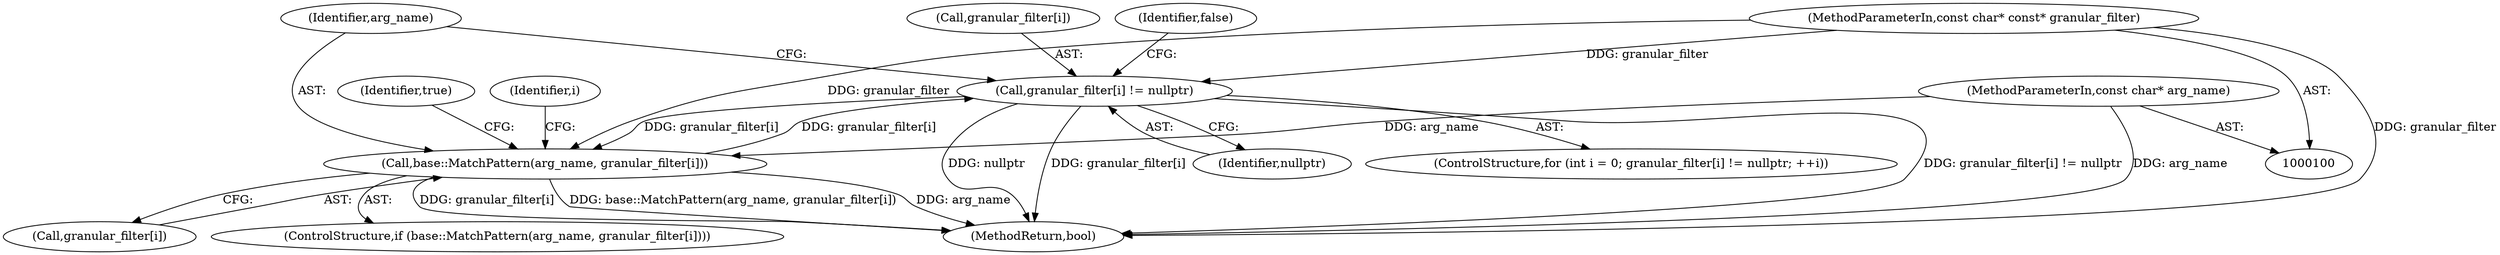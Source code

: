 digraph "0_Chrome_870f3e99a1282023753fe8d8aed90879cbc6838f_1@array" {
"1000109" [label="(Call,granular_filter[i] != nullptr)"];
"1000118" [label="(Call,base::MatchPattern(arg_name, granular_filter[i]))"];
"1000102" [label="(MethodParameterIn,const char* arg_name)"];
"1000109" [label="(Call,granular_filter[i] != nullptr)"];
"1000101" [label="(MethodParameterIn,const char* const* granular_filter)"];
"1000120" [label="(Call,granular_filter[i])"];
"1000110" [label="(Call,granular_filter[i])"];
"1000115" [label="(Identifier,i)"];
"1000109" [label="(Call,granular_filter[i] != nullptr)"];
"1000127" [label="(MethodReturn,bool)"];
"1000119" [label="(Identifier,arg_name)"];
"1000117" [label="(ControlStructure,if (base::MatchPattern(arg_name, granular_filter[i])))"];
"1000124" [label="(Identifier,true)"];
"1000102" [label="(MethodParameterIn,const char* arg_name)"];
"1000113" [label="(Identifier,nullptr)"];
"1000126" [label="(Identifier,false)"];
"1000104" [label="(ControlStructure,for (int i = 0; granular_filter[i] != nullptr; ++i))"];
"1000118" [label="(Call,base::MatchPattern(arg_name, granular_filter[i]))"];
"1000101" [label="(MethodParameterIn,const char* const* granular_filter)"];
"1000109" -> "1000104"  [label="AST: "];
"1000109" -> "1000113"  [label="CFG: "];
"1000110" -> "1000109"  [label="AST: "];
"1000113" -> "1000109"  [label="AST: "];
"1000119" -> "1000109"  [label="CFG: "];
"1000126" -> "1000109"  [label="CFG: "];
"1000109" -> "1000127"  [label="DDG: nullptr"];
"1000109" -> "1000127"  [label="DDG: granular_filter[i]"];
"1000109" -> "1000127"  [label="DDG: granular_filter[i] != nullptr"];
"1000118" -> "1000109"  [label="DDG: granular_filter[i]"];
"1000101" -> "1000109"  [label="DDG: granular_filter"];
"1000109" -> "1000118"  [label="DDG: granular_filter[i]"];
"1000118" -> "1000117"  [label="AST: "];
"1000118" -> "1000120"  [label="CFG: "];
"1000119" -> "1000118"  [label="AST: "];
"1000120" -> "1000118"  [label="AST: "];
"1000124" -> "1000118"  [label="CFG: "];
"1000115" -> "1000118"  [label="CFG: "];
"1000118" -> "1000127"  [label="DDG: base::MatchPattern(arg_name, granular_filter[i])"];
"1000118" -> "1000127"  [label="DDG: arg_name"];
"1000118" -> "1000127"  [label="DDG: granular_filter[i]"];
"1000102" -> "1000118"  [label="DDG: arg_name"];
"1000101" -> "1000118"  [label="DDG: granular_filter"];
"1000102" -> "1000100"  [label="AST: "];
"1000102" -> "1000127"  [label="DDG: arg_name"];
"1000101" -> "1000100"  [label="AST: "];
"1000101" -> "1000127"  [label="DDG: granular_filter"];
}
